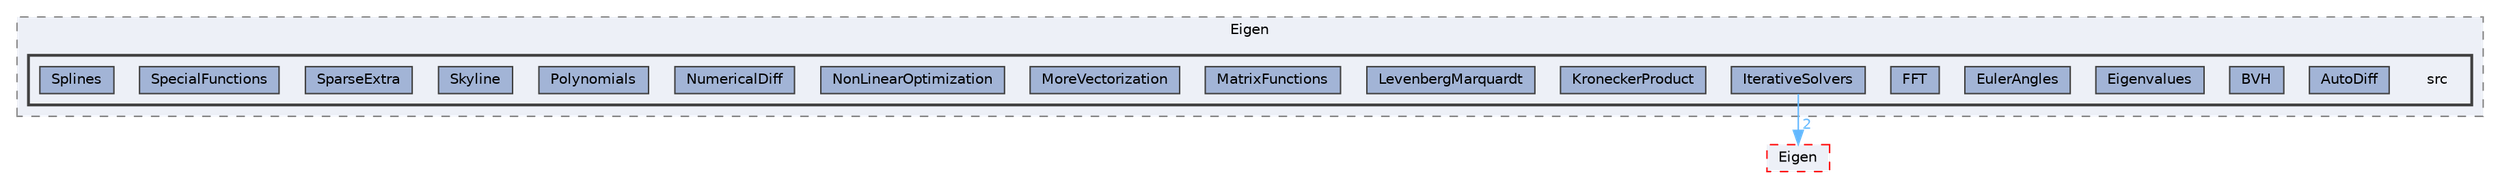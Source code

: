 digraph "external/taskflow/3rd-party/eigen-3.3.7/unsupported/Eigen/src"
{
 // LATEX_PDF_SIZE
  bgcolor="transparent";
  edge [fontname=Helvetica,fontsize=10,labelfontname=Helvetica,labelfontsize=10];
  node [fontname=Helvetica,fontsize=10,shape=box,height=0.2,width=0.4];
  compound=true
  subgraph clusterdir_a5de36d4bbea65a182d971d2cf008733 {
    graph [ bgcolor="#edf0f7", pencolor="grey50", label="Eigen", fontname=Helvetica,fontsize=10 style="filled,dashed", URL="dir_a5de36d4bbea65a182d971d2cf008733.html",tooltip=""]
  subgraph clusterdir_9f83894f9d9ad8e6fa2d07b6fb700861 {
    graph [ bgcolor="#edf0f7", pencolor="grey25", label="", fontname=Helvetica,fontsize=10 style="filled,bold", URL="dir_9f83894f9d9ad8e6fa2d07b6fb700861.html",tooltip=""]
    dir_9f83894f9d9ad8e6fa2d07b6fb700861 [shape=plaintext, label="src"];
  dir_4db1d40b55c27582ac31743f323b84e2 [label="AutoDiff", fillcolor="#a2b4d6", color="grey25", style="filled", URL="dir_4db1d40b55c27582ac31743f323b84e2.html",tooltip=""];
  dir_940d1a6ffc6b4a85fad259b62456e77d [label="BVH", fillcolor="#a2b4d6", color="grey25", style="filled", URL="dir_940d1a6ffc6b4a85fad259b62456e77d.html",tooltip=""];
  dir_c051c6572ff67133cffab096adcc0901 [label="Eigenvalues", fillcolor="#a2b4d6", color="grey25", style="filled", URL="dir_c051c6572ff67133cffab096adcc0901.html",tooltip=""];
  dir_28b59e4456922fa29023a90530c44d27 [label="EulerAngles", fillcolor="#a2b4d6", color="grey25", style="filled", URL="dir_28b59e4456922fa29023a90530c44d27.html",tooltip=""];
  dir_bf802adde83c8242ed77320ca3473a89 [label="FFT", fillcolor="#a2b4d6", color="grey25", style="filled", URL="dir_bf802adde83c8242ed77320ca3473a89.html",tooltip=""];
  dir_42b6f58e53157a532cea2381014c6253 [label="IterativeSolvers", fillcolor="#a2b4d6", color="grey25", style="filled", URL="dir_42b6f58e53157a532cea2381014c6253.html",tooltip=""];
  dir_fabfa73a9c0820fa9b0bde8de9cd463a [label="KroneckerProduct", fillcolor="#a2b4d6", color="grey25", style="filled", URL="dir_fabfa73a9c0820fa9b0bde8de9cd463a.html",tooltip=""];
  dir_ebe8e8397ffa354c2e7f44ad07c9d403 [label="LevenbergMarquardt", fillcolor="#a2b4d6", color="grey25", style="filled", URL="dir_ebe8e8397ffa354c2e7f44ad07c9d403.html",tooltip=""];
  dir_0a54956c3246a01f5613e5d9107be6b5 [label="MatrixFunctions", fillcolor="#a2b4d6", color="grey25", style="filled", URL="dir_0a54956c3246a01f5613e5d9107be6b5.html",tooltip=""];
  dir_d54ea72df89d71ab5ee7f782f20d21d6 [label="MoreVectorization", fillcolor="#a2b4d6", color="grey25", style="filled", URL="dir_d54ea72df89d71ab5ee7f782f20d21d6.html",tooltip=""];
  dir_514f2650cc09a95a4c1274361c398e80 [label="NonLinearOptimization", fillcolor="#a2b4d6", color="grey25", style="filled", URL="dir_514f2650cc09a95a4c1274361c398e80.html",tooltip=""];
  dir_e8b0f3042256c64f243f6eb2bb836c7e [label="NumericalDiff", fillcolor="#a2b4d6", color="grey25", style="filled", URL="dir_e8b0f3042256c64f243f6eb2bb836c7e.html",tooltip=""];
  dir_5ad586ae449b83be3c60ad7395981b52 [label="Polynomials", fillcolor="#a2b4d6", color="grey25", style="filled", URL="dir_5ad586ae449b83be3c60ad7395981b52.html",tooltip=""];
  dir_8b3e56151a1ec29eb1a9d025b0dd5a78 [label="Skyline", fillcolor="#a2b4d6", color="grey25", style="filled", URL="dir_8b3e56151a1ec29eb1a9d025b0dd5a78.html",tooltip=""];
  dir_a457fdf51bbb7214e40530fcefe1572d [label="SparseExtra", fillcolor="#a2b4d6", color="grey25", style="filled", URL="dir_a457fdf51bbb7214e40530fcefe1572d.html",tooltip=""];
  dir_f8ac5d39a1e3dbdafb7e76047035592c [label="SpecialFunctions", fillcolor="#a2b4d6", color="grey25", style="filled", URL="dir_f8ac5d39a1e3dbdafb7e76047035592c.html",tooltip=""];
  dir_fd46b680f755c5cac336ed2541b5c38f [label="Splines", fillcolor="#a2b4d6", color="grey25", style="filled", URL="dir_fd46b680f755c5cac336ed2541b5c38f.html",tooltip=""];
  }
  }
  dir_d1a47cac98c279670d673fa2afdb8708 [label="Eigen", fillcolor="#edf0f7", color="red", style="filled,dashed", URL="dir_d1a47cac98c279670d673fa2afdb8708.html",tooltip=""];
  dir_42b6f58e53157a532cea2381014c6253->dir_d1a47cac98c279670d673fa2afdb8708 [headlabel="2", labeldistance=1.5 headhref="dir_000424_000237.html" href="dir_000424_000237.html" color="steelblue1" fontcolor="steelblue1"];
}

